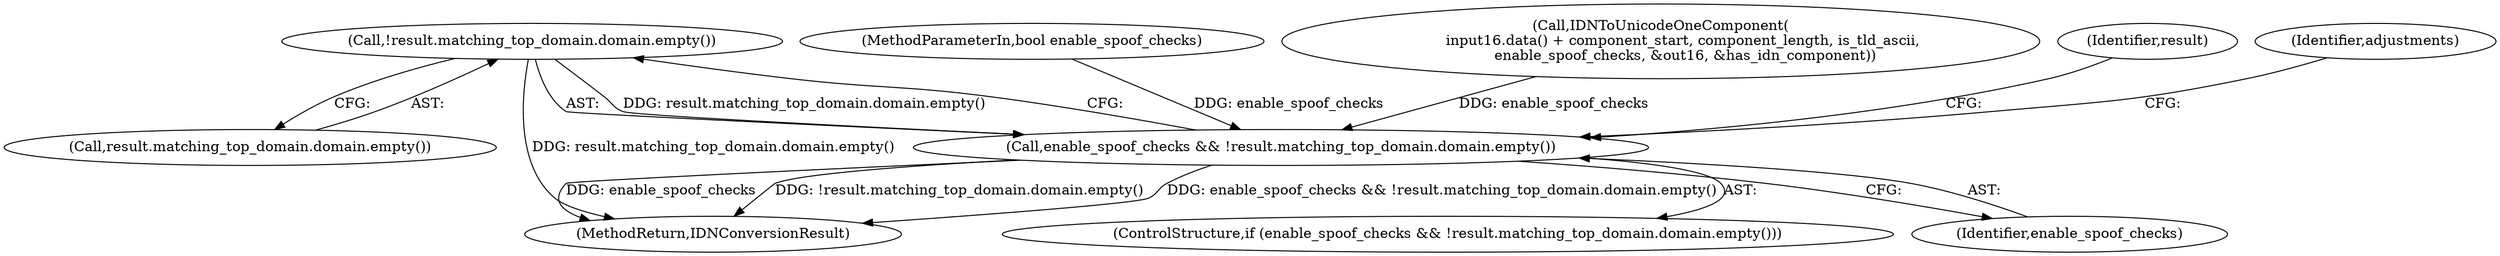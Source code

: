digraph "0_Chrome_cc0bbcbe7c986094da8e58c37a21fdd179b686b0_2@API" {
"1000247" [label="(Call,!result.matching_top_domain.domain.empty())"];
"1000245" [label="(Call,enable_spoof_checks && !result.matching_top_domain.domain.empty())"];
"1000260" [label="(MethodReturn,IDNConversionResult)"];
"1000244" [label="(ControlStructure,if (enable_spoof_checks && !result.matching_top_domain.domain.empty()))"];
"1000104" [label="(MethodParameterIn,bool enable_spoof_checks)"];
"1000248" [label="(Call,result.matching_top_domain.domain.empty())"];
"1000247" [label="(Call,!result.matching_top_domain.domain.empty())"];
"1000190" [label="(Call,IDNToUnicodeOneComponent(\n          input16.data() + component_start, component_length, is_tld_ascii,\n           enable_spoof_checks, &out16, &has_idn_component))"];
"1000259" [label="(Identifier,result)"];
"1000246" [label="(Identifier,enable_spoof_checks)"];
"1000251" [label="(Identifier,adjustments)"];
"1000245" [label="(Call,enable_spoof_checks && !result.matching_top_domain.domain.empty())"];
"1000247" -> "1000245"  [label="AST: "];
"1000247" -> "1000248"  [label="CFG: "];
"1000248" -> "1000247"  [label="AST: "];
"1000245" -> "1000247"  [label="CFG: "];
"1000247" -> "1000260"  [label="DDG: result.matching_top_domain.domain.empty()"];
"1000247" -> "1000245"  [label="DDG: result.matching_top_domain.domain.empty()"];
"1000245" -> "1000244"  [label="AST: "];
"1000245" -> "1000246"  [label="CFG: "];
"1000246" -> "1000245"  [label="AST: "];
"1000251" -> "1000245"  [label="CFG: "];
"1000259" -> "1000245"  [label="CFG: "];
"1000245" -> "1000260"  [label="DDG: enable_spoof_checks && !result.matching_top_domain.domain.empty()"];
"1000245" -> "1000260"  [label="DDG: enable_spoof_checks"];
"1000245" -> "1000260"  [label="DDG: !result.matching_top_domain.domain.empty()"];
"1000190" -> "1000245"  [label="DDG: enable_spoof_checks"];
"1000104" -> "1000245"  [label="DDG: enable_spoof_checks"];
}
